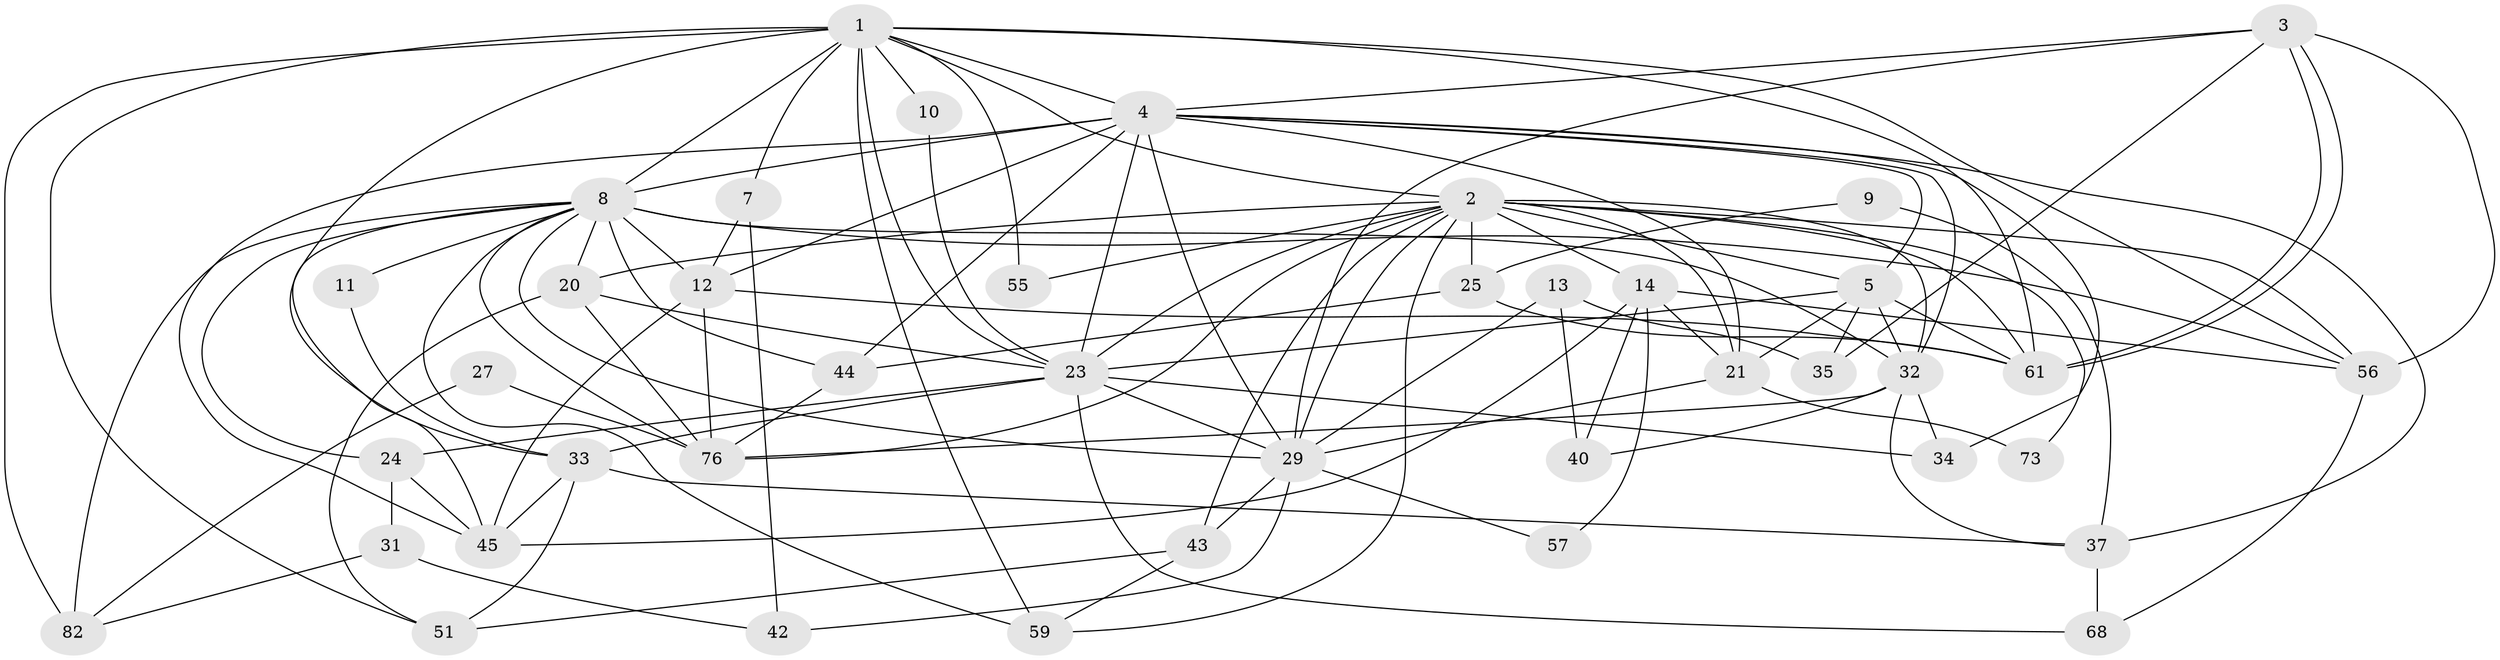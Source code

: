 // original degree distribution, {4: 0.26506024096385544, 5: 0.20481927710843373, 6: 0.0963855421686747, 3: 0.27710843373493976, 2: 0.12048192771084337, 7: 0.024096385542168676, 8: 0.012048192771084338}
// Generated by graph-tools (version 1.1) at 2025/14/03/09/25 04:14:53]
// undirected, 41 vertices, 112 edges
graph export_dot {
graph [start="1"]
  node [color=gray90,style=filled];
  1 [super="+79+16+22"];
  2 [super="+15"];
  3 [super="+83"];
  4 [super="+6+41+26"];
  5 [super="+63+54"];
  7;
  8 [super="+38+19+52+17"];
  9;
  10;
  11;
  12 [super="+18"];
  13;
  14 [super="+70"];
  20 [super="+74"];
  21 [super="+30"];
  23 [super="+36+53"];
  24;
  25 [super="+39"];
  27;
  29 [super="+60+78"];
  31;
  32 [super="+72+65"];
  33 [super="+62"];
  34;
  35;
  37 [super="+77"];
  40;
  42 [super="+48"];
  43;
  44;
  45 [super="+66+67"];
  51;
  55;
  56 [super="+64+71"];
  57;
  59;
  61;
  68;
  73;
  76 [super="+81"];
  82;
  1 -- 23 [weight=2];
  1 -- 51;
  1 -- 55;
  1 -- 2;
  1 -- 33;
  1 -- 82;
  1 -- 10;
  1 -- 59;
  1 -- 61;
  1 -- 56;
  1 -- 8 [weight=2];
  1 -- 7;
  1 -- 4;
  2 -- 23;
  2 -- 32;
  2 -- 73;
  2 -- 43;
  2 -- 14 [weight=2];
  2 -- 61;
  2 -- 21;
  2 -- 55;
  2 -- 56;
  2 -- 59;
  2 -- 29;
  2 -- 76 [weight=2];
  2 -- 25;
  2 -- 5 [weight=2];
  2 -- 20;
  3 -- 61;
  3 -- 61;
  3 -- 35;
  3 -- 56;
  3 -- 4;
  3 -- 29;
  4 -- 12 [weight=2];
  4 -- 45;
  4 -- 34;
  4 -- 37;
  4 -- 8 [weight=2];
  4 -- 44;
  4 -- 21;
  4 -- 23;
  4 -- 29;
  4 -- 32 [weight=2];
  4 -- 5;
  5 -- 61;
  5 -- 32 [weight=2];
  5 -- 35;
  5 -- 23;
  5 -- 21;
  7 -- 12;
  7 -- 42;
  8 -- 59;
  8 -- 11;
  8 -- 44;
  8 -- 29;
  8 -- 24;
  8 -- 56;
  8 -- 45;
  8 -- 12;
  8 -- 82;
  8 -- 20;
  8 -- 76;
  8 -- 32;
  9 -- 37;
  9 -- 25;
  10 -- 23;
  11 -- 33;
  12 -- 76;
  12 -- 61;
  12 -- 45;
  13 -- 29;
  13 -- 35;
  13 -- 40;
  14 -- 40;
  14 -- 57;
  14 -- 45;
  14 -- 21;
  14 -- 56;
  20 -- 23;
  20 -- 76;
  20 -- 51;
  21 -- 29;
  21 -- 73 [weight=2];
  23 -- 34;
  23 -- 24;
  23 -- 33;
  23 -- 29;
  23 -- 68;
  24 -- 31;
  24 -- 45;
  25 -- 61 [weight=2];
  25 -- 44;
  27 -- 82;
  27 -- 76;
  29 -- 57;
  29 -- 42;
  29 -- 43;
  31 -- 82;
  31 -- 42;
  32 -- 34;
  32 -- 40;
  32 -- 76;
  32 -- 37;
  33 -- 37;
  33 -- 51;
  33 -- 45;
  37 -- 68;
  43 -- 59;
  43 -- 51;
  44 -- 76;
  56 -- 68;
}
